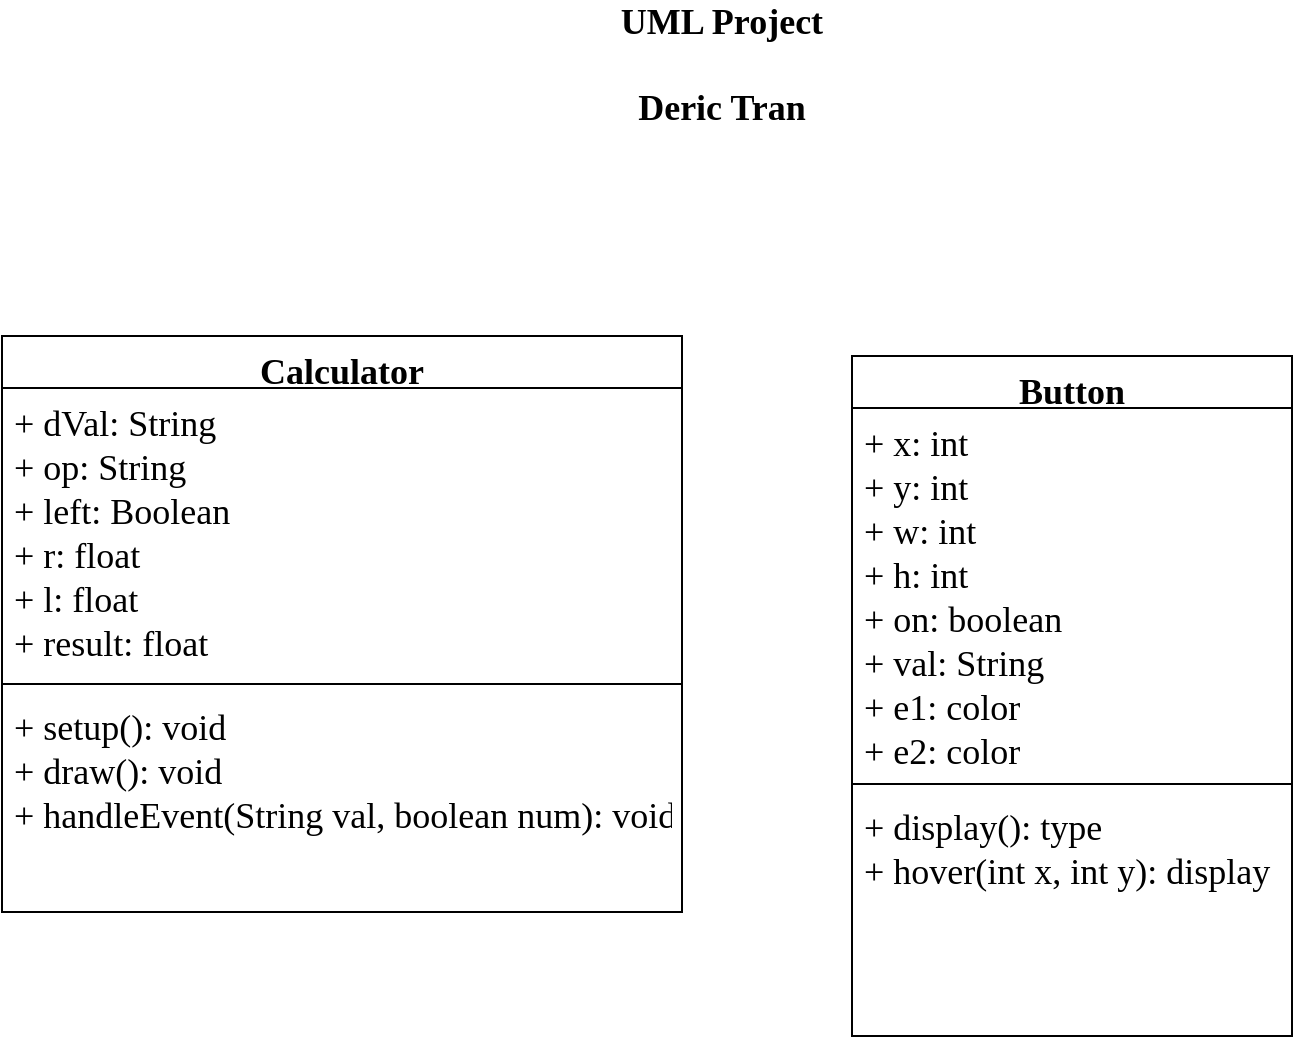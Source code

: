 <mxfile version="15.8.2" type="github">
  <diagram id="6ko1-yFrxwayHxXGvpoK" name="Page-1">
    <mxGraphModel dx="706" dy="998" grid="1" gridSize="10" guides="1" tooltips="1" connect="1" arrows="1" fold="1" page="1" pageScale="1" pageWidth="850" pageHeight="1100" math="0" shadow="0">
      <root>
        <mxCell id="0" />
        <mxCell id="1" parent="0" />
        <mxCell id="-5ycdc_25xC9KbkTk0qQ-3" value="&lt;font style=&quot;font-size: 18px&quot; face=&quot;Lucida Console&quot;&gt;&lt;b&gt;UML Project&lt;br&gt;&lt;br&gt;Deric Tran&lt;/b&gt;&lt;/font&gt;" style="text;html=1;strokeColor=none;fillColor=none;align=center;verticalAlign=middle;whiteSpace=wrap;rounded=0;" vertex="1" parent="1">
          <mxGeometry x="300" y="50" width="120" height="30" as="geometry" />
        </mxCell>
        <mxCell id="-5ycdc_25xC9KbkTk0qQ-8" value="Button" style="swimlane;fontStyle=1;align=center;verticalAlign=top;childLayout=stackLayout;horizontal=1;startSize=26;horizontalStack=0;resizeParent=1;resizeParentMax=0;resizeLast=0;collapsible=1;marginBottom=0;fontFamily=Lucida Console;fontSize=18;" vertex="1" parent="1">
          <mxGeometry x="425" y="210" width="220" height="340" as="geometry" />
        </mxCell>
        <mxCell id="-5ycdc_25xC9KbkTk0qQ-9" value="+ x: int&#xa;+ y: int&#xa;+ w: int&#xa;+ h: int&#xa;+ on: boolean&#xa;+ val: String&#xa;+ e1: color&#xa;+ e2: color" style="text;strokeColor=none;fillColor=none;align=left;verticalAlign=top;spacingLeft=4;spacingRight=4;overflow=hidden;rotatable=0;points=[[0,0.5],[1,0.5]];portConstraint=eastwest;fontFamily=Lucida Console;fontSize=18;" vertex="1" parent="-5ycdc_25xC9KbkTk0qQ-8">
          <mxGeometry y="26" width="220" height="184" as="geometry" />
        </mxCell>
        <mxCell id="-5ycdc_25xC9KbkTk0qQ-10" value="" style="line;strokeWidth=1;fillColor=none;align=left;verticalAlign=middle;spacingTop=-1;spacingLeft=3;spacingRight=3;rotatable=0;labelPosition=right;points=[];portConstraint=eastwest;fontFamily=Lucida Console;fontSize=18;" vertex="1" parent="-5ycdc_25xC9KbkTk0qQ-8">
          <mxGeometry y="210" width="220" height="8" as="geometry" />
        </mxCell>
        <mxCell id="-5ycdc_25xC9KbkTk0qQ-11" value="+ display(): type&#xa;+ hover(int x, int y): display" style="text;strokeColor=none;fillColor=none;align=left;verticalAlign=top;spacingLeft=4;spacingRight=4;overflow=hidden;rotatable=0;points=[[0,0.5],[1,0.5]];portConstraint=eastwest;fontFamily=Lucida Console;fontSize=18;" vertex="1" parent="-5ycdc_25xC9KbkTk0qQ-8">
          <mxGeometry y="218" width="220" height="122" as="geometry" />
        </mxCell>
        <mxCell id="-5ycdc_25xC9KbkTk0qQ-12" value="Calculator" style="swimlane;fontStyle=1;align=center;verticalAlign=top;childLayout=stackLayout;horizontal=1;startSize=26;horizontalStack=0;resizeParent=1;resizeParentMax=0;resizeLast=0;collapsible=1;marginBottom=0;fontFamily=Lucida Console;fontSize=18;" vertex="1" parent="1">
          <mxGeometry y="200" width="340" height="288" as="geometry" />
        </mxCell>
        <mxCell id="-5ycdc_25xC9KbkTk0qQ-13" value="+ dVal: String&#xa;+ op: String&#xa;+ left: Boolean&#xa;+ r: float&#xa;+ l: float&#xa;+ result: float" style="text;strokeColor=none;fillColor=none;align=left;verticalAlign=top;spacingLeft=4;spacingRight=4;overflow=hidden;rotatable=0;points=[[0,0.5],[1,0.5]];portConstraint=eastwest;fontFamily=Lucida Console;fontSize=18;" vertex="1" parent="-5ycdc_25xC9KbkTk0qQ-12">
          <mxGeometry y="26" width="340" height="144" as="geometry" />
        </mxCell>
        <mxCell id="-5ycdc_25xC9KbkTk0qQ-14" value="" style="line;strokeWidth=1;fillColor=none;align=left;verticalAlign=middle;spacingTop=-1;spacingLeft=3;spacingRight=3;rotatable=0;labelPosition=right;points=[];portConstraint=eastwest;fontFamily=Lucida Console;fontSize=18;" vertex="1" parent="-5ycdc_25xC9KbkTk0qQ-12">
          <mxGeometry y="170" width="340" height="8" as="geometry" />
        </mxCell>
        <mxCell id="-5ycdc_25xC9KbkTk0qQ-15" value="+ setup(): void&#xa;+ draw(): void&#xa;+ handleEvent(String val, boolean num): void" style="text;strokeColor=none;fillColor=none;align=left;verticalAlign=top;spacingLeft=4;spacingRight=4;overflow=hidden;rotatable=0;points=[[0,0.5],[1,0.5]];portConstraint=eastwest;fontFamily=Lucida Console;fontSize=18;" vertex="1" parent="-5ycdc_25xC9KbkTk0qQ-12">
          <mxGeometry y="178" width="340" height="110" as="geometry" />
        </mxCell>
      </root>
    </mxGraphModel>
  </diagram>
</mxfile>
